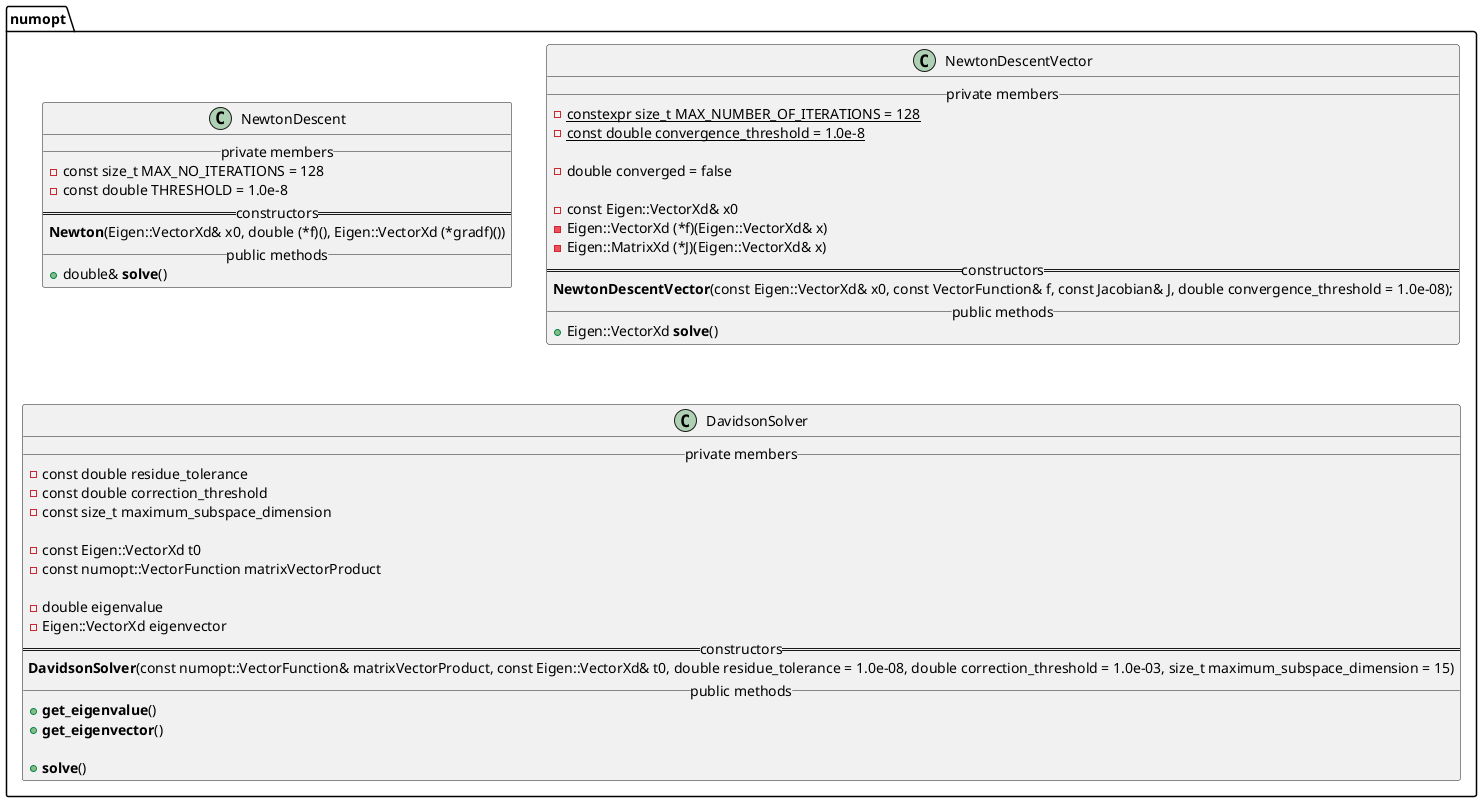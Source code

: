 @startuml

namespace numopt {

    class NewtonDescent {
        __ private members __
            - const size_t MAX_NO_ITERATIONS = 128
            - const double THRESHOLD = 1.0e-8
        == constructors ==
            **Newton**(Eigen::VectorXd& x0, double (*f)(), Eigen::VectorXd (*gradf)())
        __ public methods __
            + double& **solve**()
    }


    class NewtonDescentVector {
        __ private members __
            - {static} constexpr size_t MAX_NUMBER_OF_ITERATIONS = 128
            - {static} const double convergence_threshold = 1.0e-8

            - double converged = false

            - const Eigen::VectorXd& x0
            - Eigen::VectorXd (*f)(Eigen::VectorXd& x)
            - Eigen::MatrixXd (*J)(Eigen::VectorXd& x)
        == constructors ==
            **NewtonDescentVector**(const Eigen::VectorXd& x0, const VectorFunction& f, const Jacobian& J, double convergence_threshold = 1.0e-08);
        __ public methods __
            + Eigen::VectorXd **solve**()
    }


    class DavidsonSolver {
        __ private members __
            - const double residue_tolerance
            - const double correction_threshold
            - const size_t maximum_subspace_dimension

            - const Eigen::VectorXd t0
            - const numopt::VectorFunction matrixVectorProduct

            - double eigenvalue
            - Eigen::VectorXd eigenvector
        == constructors ==
            **DavidsonSolver**(const numopt::VectorFunction& matrixVectorProduct, const Eigen::VectorXd& t0, double residue_tolerance = 1.0e-08, double correction_threshold = 1.0e-03, size_t maximum_subspace_dimension = 15)
        __ public methods __
            + **get_eigenvalue**()
            + **get_eigenvector**()

            + **solve**()
    }
}

@enduml